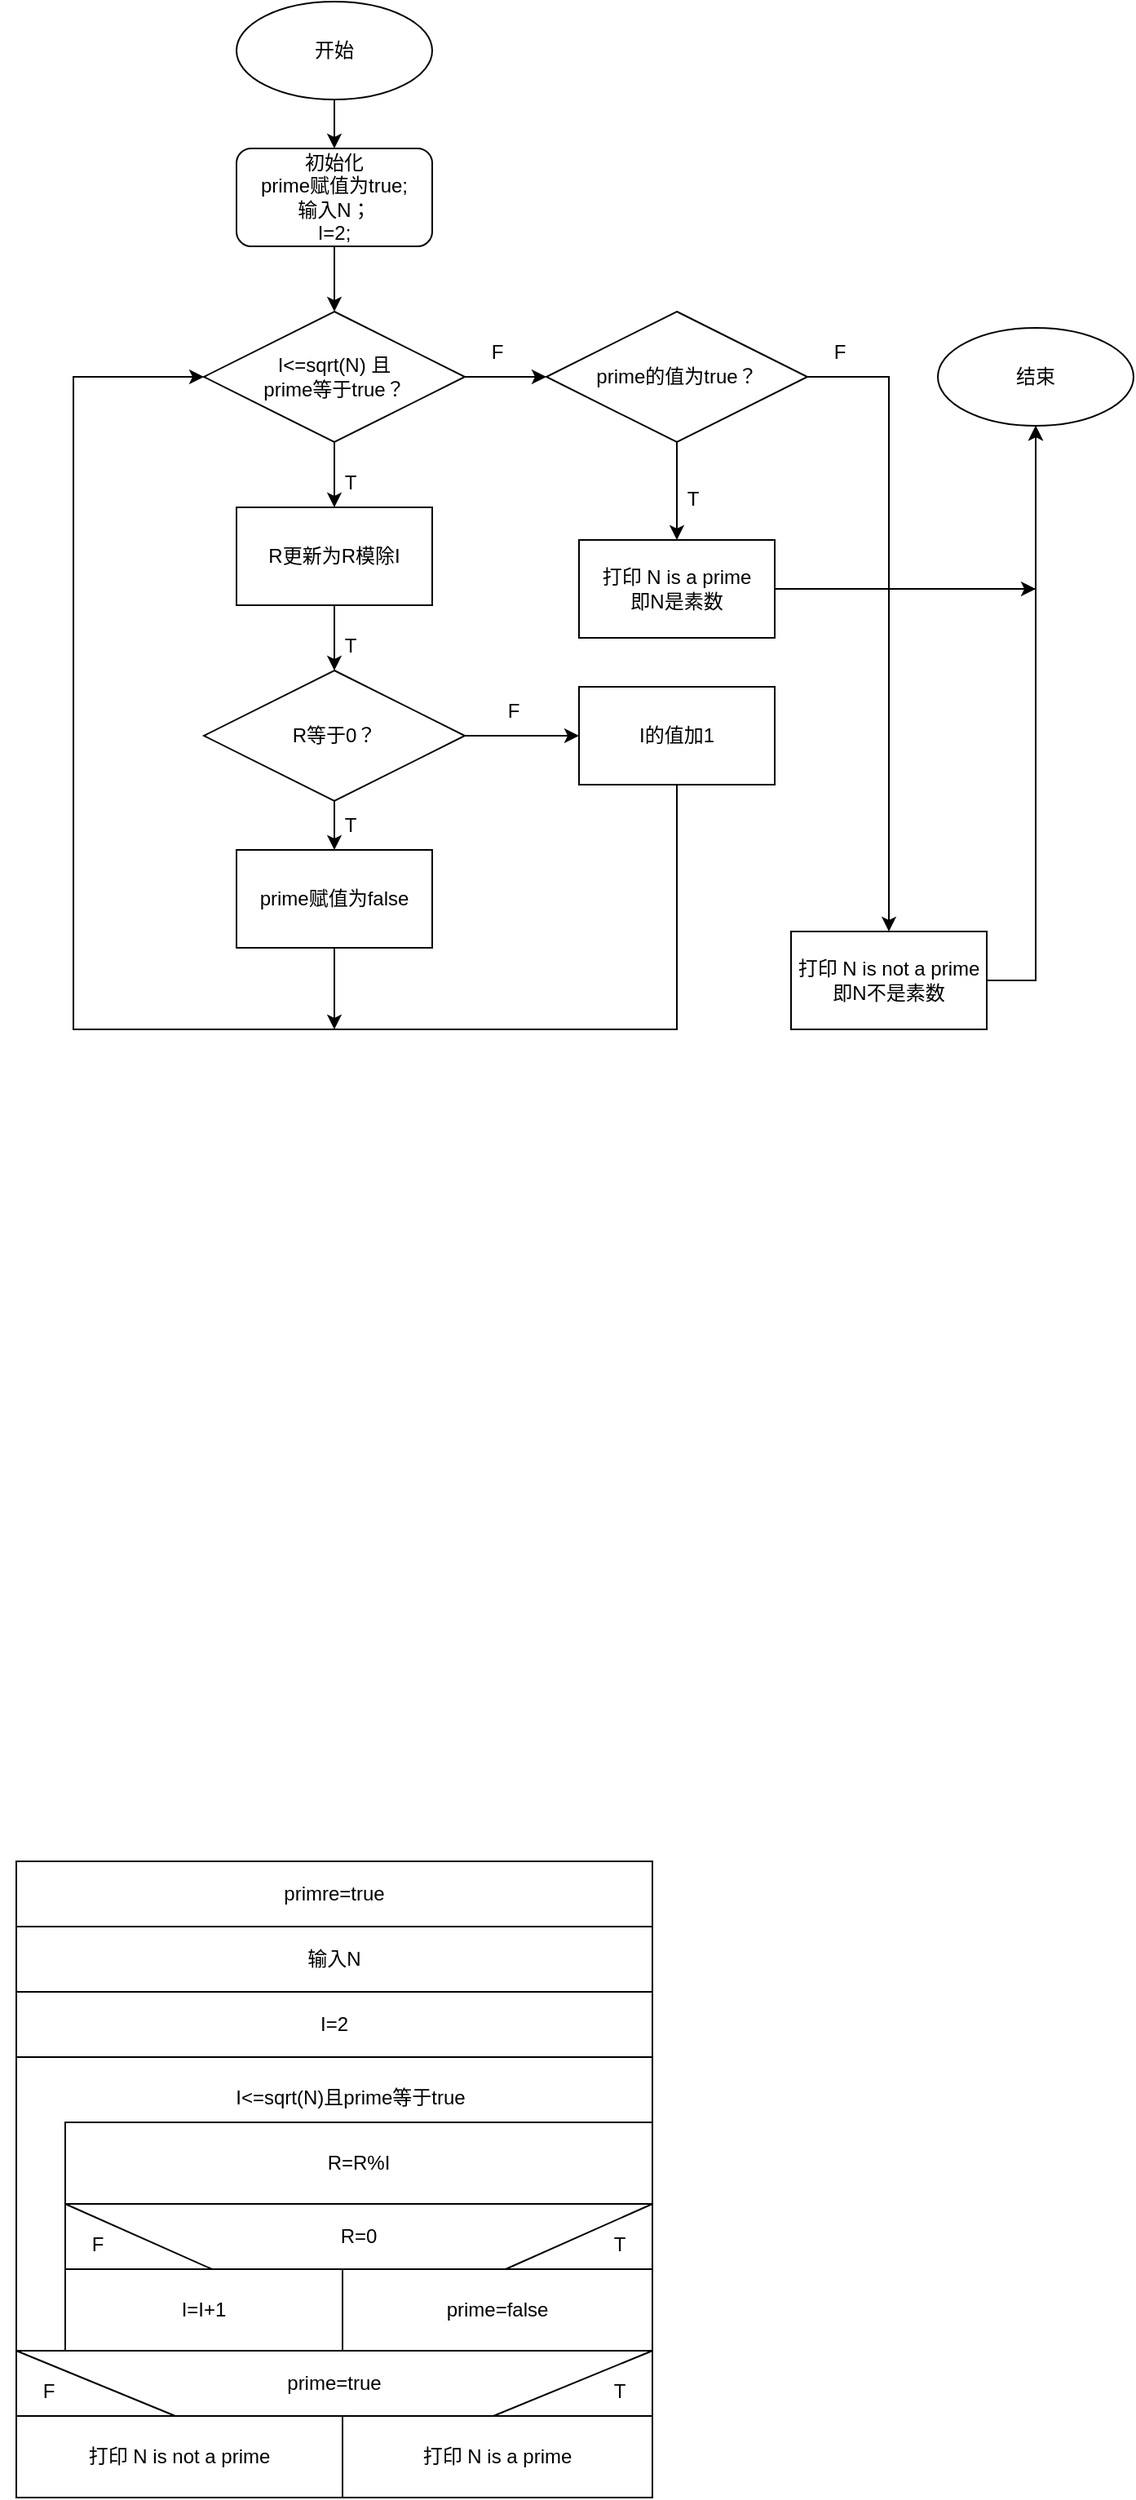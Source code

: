 <mxfile version="21.0.8" type="github">
  <diagram name="第 1 页" id="BUCQjS21zMM-Vwi8PIMd">
    <mxGraphModel dx="1342" dy="623" grid="1" gridSize="10" guides="1" tooltips="1" connect="1" arrows="1" fold="1" page="1" pageScale="1" pageWidth="827" pageHeight="1169" math="0" shadow="0">
      <root>
        <mxCell id="0" />
        <mxCell id="1" parent="0" />
        <mxCell id="vPRoChhWctGx48kzzdbH-1" value="初始化&lt;br&gt;prime赋值为true;&lt;br&gt;输入N；&lt;br&gt;I=2;" style="rounded=1;whiteSpace=wrap;html=1;" parent="1" vertex="1">
          <mxGeometry x="260" y="140" width="120" height="60" as="geometry" />
        </mxCell>
        <mxCell id="vPRoChhWctGx48kzzdbH-2" value="I&amp;lt;=sqrt(N) 且 &lt;br&gt;prime等于true？" style="rhombus;whiteSpace=wrap;html=1;" parent="1" vertex="1">
          <mxGeometry x="240" y="240" width="160" height="80" as="geometry" />
        </mxCell>
        <mxCell id="vPRoChhWctGx48kzzdbH-3" value="" style="endArrow=classic;html=1;rounded=0;exitX=1;exitY=0.5;exitDx=0;exitDy=0;entryX=0;entryY=0.5;entryDx=0;entryDy=0;" parent="1" source="vPRoChhWctGx48kzzdbH-2" target="vPRoChhWctGx48kzzdbH-22" edge="1">
          <mxGeometry width="50" height="50" relative="1" as="geometry">
            <mxPoint x="420" y="340" as="sourcePoint" />
            <mxPoint x="460" y="280" as="targetPoint" />
          </mxGeometry>
        </mxCell>
        <mxCell id="vPRoChhWctGx48kzzdbH-4" value="" style="endArrow=classic;html=1;rounded=0;exitX=0.5;exitY=1;exitDx=0;exitDy=0;entryX=0.5;entryY=0;entryDx=0;entryDy=0;" parent="1" source="vPRoChhWctGx48kzzdbH-2" target="vPRoChhWctGx48kzzdbH-8" edge="1">
          <mxGeometry width="50" height="50" relative="1" as="geometry">
            <mxPoint x="420" y="340" as="sourcePoint" />
            <mxPoint x="320" y="400" as="targetPoint" />
          </mxGeometry>
        </mxCell>
        <mxCell id="vPRoChhWctGx48kzzdbH-5" value="T" style="text;html=1;strokeColor=none;fillColor=none;align=center;verticalAlign=middle;whiteSpace=wrap;rounded=0;" parent="1" vertex="1">
          <mxGeometry x="300" y="330" width="60" height="30" as="geometry" />
        </mxCell>
        <mxCell id="vPRoChhWctGx48kzzdbH-6" value="F" style="text;html=1;strokeColor=none;fillColor=none;align=center;verticalAlign=middle;whiteSpace=wrap;rounded=0;" parent="1" vertex="1">
          <mxGeometry x="390" y="250" width="60" height="30" as="geometry" />
        </mxCell>
        <mxCell id="vPRoChhWctGx48kzzdbH-7" value="" style="endArrow=classic;html=1;rounded=0;exitX=0.5;exitY=1;exitDx=0;exitDy=0;" parent="1" source="vPRoChhWctGx48kzzdbH-1" target="vPRoChhWctGx48kzzdbH-2" edge="1">
          <mxGeometry width="50" height="50" relative="1" as="geometry">
            <mxPoint x="420" y="340" as="sourcePoint" />
            <mxPoint x="470" y="290" as="targetPoint" />
          </mxGeometry>
        </mxCell>
        <mxCell id="vPRoChhWctGx48kzzdbH-8" value="R更新为R模除I" style="rounded=0;whiteSpace=wrap;html=1;" parent="1" vertex="1">
          <mxGeometry x="260" y="360" width="120" height="60" as="geometry" />
        </mxCell>
        <mxCell id="vPRoChhWctGx48kzzdbH-10" value="R等于0？" style="rhombus;whiteSpace=wrap;html=1;" parent="1" vertex="1">
          <mxGeometry x="240" y="460" width="160" height="80" as="geometry" />
        </mxCell>
        <mxCell id="vPRoChhWctGx48kzzdbH-11" value="" style="endArrow=classic;html=1;rounded=0;entryX=0.5;entryY=0;entryDx=0;entryDy=0;exitX=0.5;exitY=1;exitDx=0;exitDy=0;" parent="1" source="vPRoChhWctGx48kzzdbH-8" target="vPRoChhWctGx48kzzdbH-10" edge="1">
          <mxGeometry width="50" height="50" relative="1" as="geometry">
            <mxPoint x="320" y="440" as="sourcePoint" />
            <mxPoint x="320" y="460" as="targetPoint" />
          </mxGeometry>
        </mxCell>
        <mxCell id="vPRoChhWctGx48kzzdbH-12" value="T" style="text;html=1;strokeColor=none;fillColor=none;align=center;verticalAlign=middle;whiteSpace=wrap;rounded=0;" parent="1" vertex="1">
          <mxGeometry x="300" y="430" width="60" height="30" as="geometry" />
        </mxCell>
        <mxCell id="vPRoChhWctGx48kzzdbH-13" value="" style="endArrow=classic;html=1;rounded=0;exitX=1;exitY=0.5;exitDx=0;exitDy=0;entryX=0;entryY=0.5;entryDx=0;entryDy=0;" parent="1" source="vPRoChhWctGx48kzzdbH-10" target="vPRoChhWctGx48kzzdbH-18" edge="1">
          <mxGeometry width="50" height="50" relative="1" as="geometry">
            <mxPoint x="430" y="500" as="sourcePoint" />
            <mxPoint x="510" y="500" as="targetPoint" />
          </mxGeometry>
        </mxCell>
        <mxCell id="vPRoChhWctGx48kzzdbH-14" value="F" style="text;html=1;strokeColor=none;fillColor=none;align=center;verticalAlign=middle;whiteSpace=wrap;rounded=0;" parent="1" vertex="1">
          <mxGeometry x="400" y="470" width="60" height="30" as="geometry" />
        </mxCell>
        <mxCell id="vPRoChhWctGx48kzzdbH-15" value="" style="endArrow=classic;html=1;rounded=0;exitX=0.5;exitY=1;exitDx=0;exitDy=0;entryX=0.5;entryY=0;entryDx=0;entryDy=0;" parent="1" source="vPRoChhWctGx48kzzdbH-10" target="vPRoChhWctGx48kzzdbH-17" edge="1">
          <mxGeometry width="50" height="50" relative="1" as="geometry">
            <mxPoint x="490" y="630" as="sourcePoint" />
            <mxPoint x="320" y="580" as="targetPoint" />
          </mxGeometry>
        </mxCell>
        <mxCell id="vPRoChhWctGx48kzzdbH-16" value="T" style="text;html=1;strokeColor=none;fillColor=none;align=center;verticalAlign=middle;whiteSpace=wrap;rounded=0;" parent="1" vertex="1">
          <mxGeometry x="300" y="540" width="60" height="30" as="geometry" />
        </mxCell>
        <mxCell id="vPRoChhWctGx48kzzdbH-17" value="prime赋值为false" style="rounded=0;whiteSpace=wrap;html=1;" parent="1" vertex="1">
          <mxGeometry x="260" y="570" width="120" height="60" as="geometry" />
        </mxCell>
        <mxCell id="vPRoChhWctGx48kzzdbH-18" value="I的值加1" style="rounded=0;whiteSpace=wrap;html=1;" parent="1" vertex="1">
          <mxGeometry x="470" y="470" width="120" height="60" as="geometry" />
        </mxCell>
        <mxCell id="vPRoChhWctGx48kzzdbH-19" value="" style="endArrow=classic;html=1;rounded=0;exitX=0.5;exitY=1;exitDx=0;exitDy=0;entryX=0;entryY=0.5;entryDx=0;entryDy=0;" parent="1" source="vPRoChhWctGx48kzzdbH-18" target="vPRoChhWctGx48kzzdbH-2" edge="1">
          <mxGeometry width="50" height="50" relative="1" as="geometry">
            <mxPoint x="550" y="430" as="sourcePoint" />
            <mxPoint x="160" y="280" as="targetPoint" />
            <Array as="points">
              <mxPoint x="530" y="680" />
              <mxPoint x="160" y="680" />
              <mxPoint x="160" y="280" />
            </Array>
          </mxGeometry>
        </mxCell>
        <mxCell id="vPRoChhWctGx48kzzdbH-20" value="" style="endArrow=classic;html=1;rounded=0;exitX=0.5;exitY=1;exitDx=0;exitDy=0;" parent="1" source="vPRoChhWctGx48kzzdbH-17" edge="1">
          <mxGeometry width="50" height="50" relative="1" as="geometry">
            <mxPoint x="530" y="570" as="sourcePoint" />
            <mxPoint x="320" y="680" as="targetPoint" />
          </mxGeometry>
        </mxCell>
        <mxCell id="4VXplFo0g9LrLnI027Rq-4" style="edgeStyle=orthogonalEdgeStyle;rounded=0;orthogonalLoop=1;jettySize=auto;html=1;" parent="1" source="vPRoChhWctGx48kzzdbH-21" target="4VXplFo0g9LrLnI027Rq-2" edge="1">
          <mxGeometry relative="1" as="geometry" />
        </mxCell>
        <mxCell id="vPRoChhWctGx48kzzdbH-21" value="打印 N is a prime&lt;br&gt;即N是素数" style="rounded=0;whiteSpace=wrap;html=1;" parent="1" vertex="1">
          <mxGeometry x="470" y="380" width="120" height="60" as="geometry" />
        </mxCell>
        <mxCell id="vPRoChhWctGx48kzzdbH-22" value="prime的值为true？" style="rhombus;whiteSpace=wrap;html=1;" parent="1" vertex="1">
          <mxGeometry x="450" y="240" width="160" height="80" as="geometry" />
        </mxCell>
        <mxCell id="vPRoChhWctGx48kzzdbH-23" value="" style="endArrow=classic;html=1;rounded=0;exitX=0.5;exitY=1;exitDx=0;exitDy=0;entryX=0.5;entryY=0;entryDx=0;entryDy=0;" parent="1" source="vPRoChhWctGx48kzzdbH-22" target="vPRoChhWctGx48kzzdbH-21" edge="1">
          <mxGeometry width="50" height="50" relative="1" as="geometry">
            <mxPoint x="630" y="380" as="sourcePoint" />
            <mxPoint x="680" y="330" as="targetPoint" />
          </mxGeometry>
        </mxCell>
        <mxCell id="vPRoChhWctGx48kzzdbH-24" value="T" style="text;html=1;strokeColor=none;fillColor=none;align=center;verticalAlign=middle;whiteSpace=wrap;rounded=0;" parent="1" vertex="1">
          <mxGeometry x="510" y="340" width="60" height="30" as="geometry" />
        </mxCell>
        <mxCell id="4VXplFo0g9LrLnI027Rq-5" style="edgeStyle=orthogonalEdgeStyle;rounded=0;orthogonalLoop=1;jettySize=auto;html=1;entryX=0.5;entryY=1;entryDx=0;entryDy=0;" parent="1" source="vPRoChhWctGx48kzzdbH-25" target="4VXplFo0g9LrLnI027Rq-2" edge="1">
          <mxGeometry relative="1" as="geometry">
            <Array as="points">
              <mxPoint x="750" y="650" />
            </Array>
          </mxGeometry>
        </mxCell>
        <mxCell id="vPRoChhWctGx48kzzdbH-25" value="打印 N is not a prime&lt;br&gt;即N不是素数" style="rounded=0;whiteSpace=wrap;html=1;" parent="1" vertex="1">
          <mxGeometry x="600" y="620" width="120" height="60" as="geometry" />
        </mxCell>
        <mxCell id="vPRoChhWctGx48kzzdbH-26" value="" style="endArrow=classic;html=1;rounded=0;exitX=1;exitY=0.5;exitDx=0;exitDy=0;entryX=0.5;entryY=0;entryDx=0;entryDy=0;" parent="1" source="vPRoChhWctGx48kzzdbH-22" target="vPRoChhWctGx48kzzdbH-25" edge="1">
          <mxGeometry width="50" height="50" relative="1" as="geometry">
            <mxPoint x="630" y="460" as="sourcePoint" />
            <mxPoint x="680" y="410" as="targetPoint" />
            <Array as="points">
              <mxPoint x="660" y="280" />
            </Array>
          </mxGeometry>
        </mxCell>
        <mxCell id="vPRoChhWctGx48kzzdbH-27" value="F" style="text;html=1;strokeColor=none;fillColor=none;align=center;verticalAlign=middle;whiteSpace=wrap;rounded=0;" parent="1" vertex="1">
          <mxGeometry x="600" y="250" width="60" height="30" as="geometry" />
        </mxCell>
        <mxCell id="vPRoChhWctGx48kzzdbH-28" value="primre=true" style="rounded=0;whiteSpace=wrap;html=1;" parent="1" vertex="1">
          <mxGeometry x="125" y="1190" width="390" height="40" as="geometry" />
        </mxCell>
        <mxCell id="vPRoChhWctGx48kzzdbH-29" value="输入N" style="rounded=0;whiteSpace=wrap;html=1;" parent="1" vertex="1">
          <mxGeometry x="125" y="1230" width="390" height="40" as="geometry" />
        </mxCell>
        <mxCell id="vPRoChhWctGx48kzzdbH-30" value="I=2" style="rounded=0;whiteSpace=wrap;html=1;" parent="1" vertex="1">
          <mxGeometry x="125" y="1270" width="390" height="40" as="geometry" />
        </mxCell>
        <mxCell id="vPRoChhWctGx48kzzdbH-31" value="" style="rounded=0;whiteSpace=wrap;html=1;" parent="1" vertex="1">
          <mxGeometry x="125" y="1310" width="390" height="180" as="geometry" />
        </mxCell>
        <mxCell id="vPRoChhWctGx48kzzdbH-33" value="R=R%I" style="shape=partialRectangle;whiteSpace=wrap;html=1;bottom=0;right=0;fillColor=none;" parent="1" vertex="1">
          <mxGeometry x="155" y="1350" width="360" height="50" as="geometry" />
        </mxCell>
        <mxCell id="vPRoChhWctGx48kzzdbH-35" value="I&amp;lt;=sqrt(N)且prime等于true" style="text;html=1;strokeColor=none;fillColor=none;align=center;verticalAlign=middle;whiteSpace=wrap;rounded=0;" parent="1" vertex="1">
          <mxGeometry x="245" y="1320" width="170" height="30" as="geometry" />
        </mxCell>
        <mxCell id="vPRoChhWctGx48kzzdbH-40" value="R=0" style="rounded=0;whiteSpace=wrap;html=1;" parent="1" vertex="1">
          <mxGeometry x="155" y="1400" width="360" height="40" as="geometry" />
        </mxCell>
        <mxCell id="vPRoChhWctGx48kzzdbH-41" value="" style="endArrow=none;html=1;rounded=0;exitX=0;exitY=0;exitDx=0;exitDy=0;entryX=0.25;entryY=1;entryDx=0;entryDy=0;" parent="1" source="vPRoChhWctGx48kzzdbH-40" target="vPRoChhWctGx48kzzdbH-40" edge="1">
          <mxGeometry width="50" height="50" relative="1" as="geometry">
            <mxPoint x="405" y="1080" as="sourcePoint" />
            <mxPoint x="455" y="1030" as="targetPoint" />
          </mxGeometry>
        </mxCell>
        <mxCell id="vPRoChhWctGx48kzzdbH-42" value="" style="endArrow=none;html=1;rounded=0;exitX=1;exitY=0;exitDx=0;exitDy=0;entryX=0.75;entryY=1;entryDx=0;entryDy=0;" parent="1" source="vPRoChhWctGx48kzzdbH-40" target="vPRoChhWctGx48kzzdbH-40" edge="1">
          <mxGeometry width="50" height="50" relative="1" as="geometry">
            <mxPoint x="405" y="1080" as="sourcePoint" />
            <mxPoint x="455" y="1030" as="targetPoint" />
          </mxGeometry>
        </mxCell>
        <mxCell id="vPRoChhWctGx48kzzdbH-43" value="F" style="text;html=1;strokeColor=none;fillColor=none;align=center;verticalAlign=middle;whiteSpace=wrap;rounded=0;" parent="1" vertex="1">
          <mxGeometry x="145" y="1410" width="60" height="30" as="geometry" />
        </mxCell>
        <mxCell id="vPRoChhWctGx48kzzdbH-48" value="T" style="text;html=1;strokeColor=none;fillColor=none;align=center;verticalAlign=middle;whiteSpace=wrap;rounded=0;" parent="1" vertex="1">
          <mxGeometry x="465" y="1410" width="60" height="30" as="geometry" />
        </mxCell>
        <mxCell id="vPRoChhWctGx48kzzdbH-49" value="I=I+1" style="rounded=0;whiteSpace=wrap;html=1;" parent="1" vertex="1">
          <mxGeometry x="155" y="1440" width="170" height="50" as="geometry" />
        </mxCell>
        <mxCell id="vPRoChhWctGx48kzzdbH-50" value="prime=false" style="rounded=0;whiteSpace=wrap;html=1;" parent="1" vertex="1">
          <mxGeometry x="325" y="1440" width="190" height="50" as="geometry" />
        </mxCell>
        <mxCell id="vPRoChhWctGx48kzzdbH-51" value="prime=true" style="rounded=0;whiteSpace=wrap;html=1;" parent="1" vertex="1">
          <mxGeometry x="125" y="1490" width="390" height="40" as="geometry" />
        </mxCell>
        <mxCell id="vPRoChhWctGx48kzzdbH-52" value="" style="endArrow=none;html=1;rounded=0;exitX=0;exitY=0;exitDx=0;exitDy=0;entryX=0.25;entryY=1;entryDx=0;entryDy=0;" parent="1" source="vPRoChhWctGx48kzzdbH-51" target="vPRoChhWctGx48kzzdbH-51" edge="1">
          <mxGeometry width="50" height="50" relative="1" as="geometry">
            <mxPoint x="375" y="1170" as="sourcePoint" />
            <mxPoint x="425" y="1120" as="targetPoint" />
          </mxGeometry>
        </mxCell>
        <mxCell id="vPRoChhWctGx48kzzdbH-53" value="" style="endArrow=none;html=1;rounded=0;exitX=1;exitY=0;exitDx=0;exitDy=0;entryX=0.75;entryY=1;entryDx=0;entryDy=0;" parent="1" source="vPRoChhWctGx48kzzdbH-51" target="vPRoChhWctGx48kzzdbH-51" edge="1">
          <mxGeometry width="50" height="50" relative="1" as="geometry">
            <mxPoint x="375" y="1170" as="sourcePoint" />
            <mxPoint x="425" y="1120" as="targetPoint" />
          </mxGeometry>
        </mxCell>
        <mxCell id="vPRoChhWctGx48kzzdbH-54" value="F" style="text;html=1;strokeColor=none;fillColor=none;align=center;verticalAlign=middle;whiteSpace=wrap;rounded=0;" parent="1" vertex="1">
          <mxGeometry x="115" y="1500" width="60" height="30" as="geometry" />
        </mxCell>
        <mxCell id="vPRoChhWctGx48kzzdbH-55" value="T" style="text;html=1;strokeColor=none;fillColor=none;align=center;verticalAlign=middle;whiteSpace=wrap;rounded=0;" parent="1" vertex="1">
          <mxGeometry x="465" y="1500" width="60" height="30" as="geometry" />
        </mxCell>
        <mxCell id="vPRoChhWctGx48kzzdbH-56" value="打印 N is not a prime" style="rounded=0;whiteSpace=wrap;html=1;" parent="1" vertex="1">
          <mxGeometry x="125" y="1530" width="200" height="50" as="geometry" />
        </mxCell>
        <mxCell id="vPRoChhWctGx48kzzdbH-57" value="打印 N is a prime" style="rounded=0;whiteSpace=wrap;html=1;" parent="1" vertex="1">
          <mxGeometry x="325" y="1530" width="190" height="50" as="geometry" />
        </mxCell>
        <mxCell id="4VXplFo0g9LrLnI027Rq-3" value="" style="edgeStyle=orthogonalEdgeStyle;rounded=0;orthogonalLoop=1;jettySize=auto;html=1;" parent="1" source="4VXplFo0g9LrLnI027Rq-1" target="vPRoChhWctGx48kzzdbH-1" edge="1">
          <mxGeometry relative="1" as="geometry" />
        </mxCell>
        <mxCell id="4VXplFo0g9LrLnI027Rq-1" value="开始" style="ellipse;whiteSpace=wrap;html=1;" parent="1" vertex="1">
          <mxGeometry x="260" y="50" width="120" height="60" as="geometry" />
        </mxCell>
        <mxCell id="4VXplFo0g9LrLnI027Rq-2" value="结束" style="ellipse;whiteSpace=wrap;html=1;" parent="1" vertex="1">
          <mxGeometry x="690" y="250" width="120" height="60" as="geometry" />
        </mxCell>
        <mxCell id="4VXplFo0g9LrLnI027Rq-6" value="" style="endArrow=classic;html=1;rounded=0;exitX=1;exitY=0.5;exitDx=0;exitDy=0;" parent="1" source="vPRoChhWctGx48kzzdbH-21" edge="1">
          <mxGeometry width="50" height="50" relative="1" as="geometry">
            <mxPoint x="620" y="500" as="sourcePoint" />
            <mxPoint x="750" y="410" as="targetPoint" />
          </mxGeometry>
        </mxCell>
      </root>
    </mxGraphModel>
  </diagram>
</mxfile>
